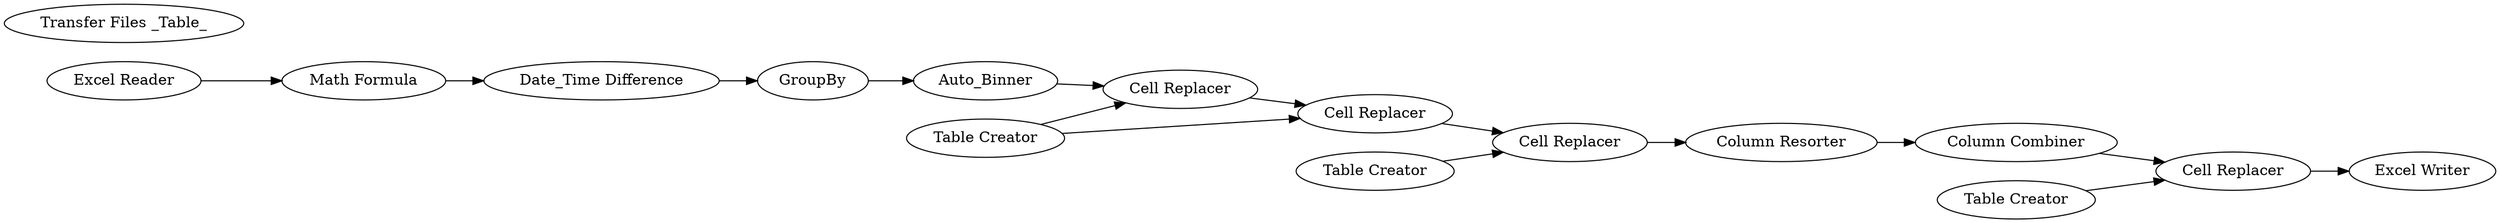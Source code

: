 digraph {
	1 [label="Excel Reader"]
	2 [label="Math Formula"]
	3 [label="Date_Time Difference"]
	4 [label=GroupBy]
	5 [label=Auto_Binner]
	6 [label="Cell Replacer"]
	7 [label="Table Creator"]
	8 [label="Cell Replacer"]
	9 [label="Table Creator"]
	10 [label="Cell Replacer"]
	11 [label="Excel Writer"]
	12 [label="Column Resorter"]
	14 [label="Table Creator"]
	15 [label="Column Combiner"]
	16 [label="Cell Replacer"]
	17 [label="Transfer Files _Table_"]
	1 -> 2
	2 -> 3
	3 -> 4
	4 -> 5
	5 -> 6
	6 -> 8
	7 -> 6
	7 -> 8
	8 -> 10
	9 -> 10
	10 -> 12
	12 -> 15
	14 -> 16
	15 -> 16
	16 -> 11
	rankdir=LR
}
